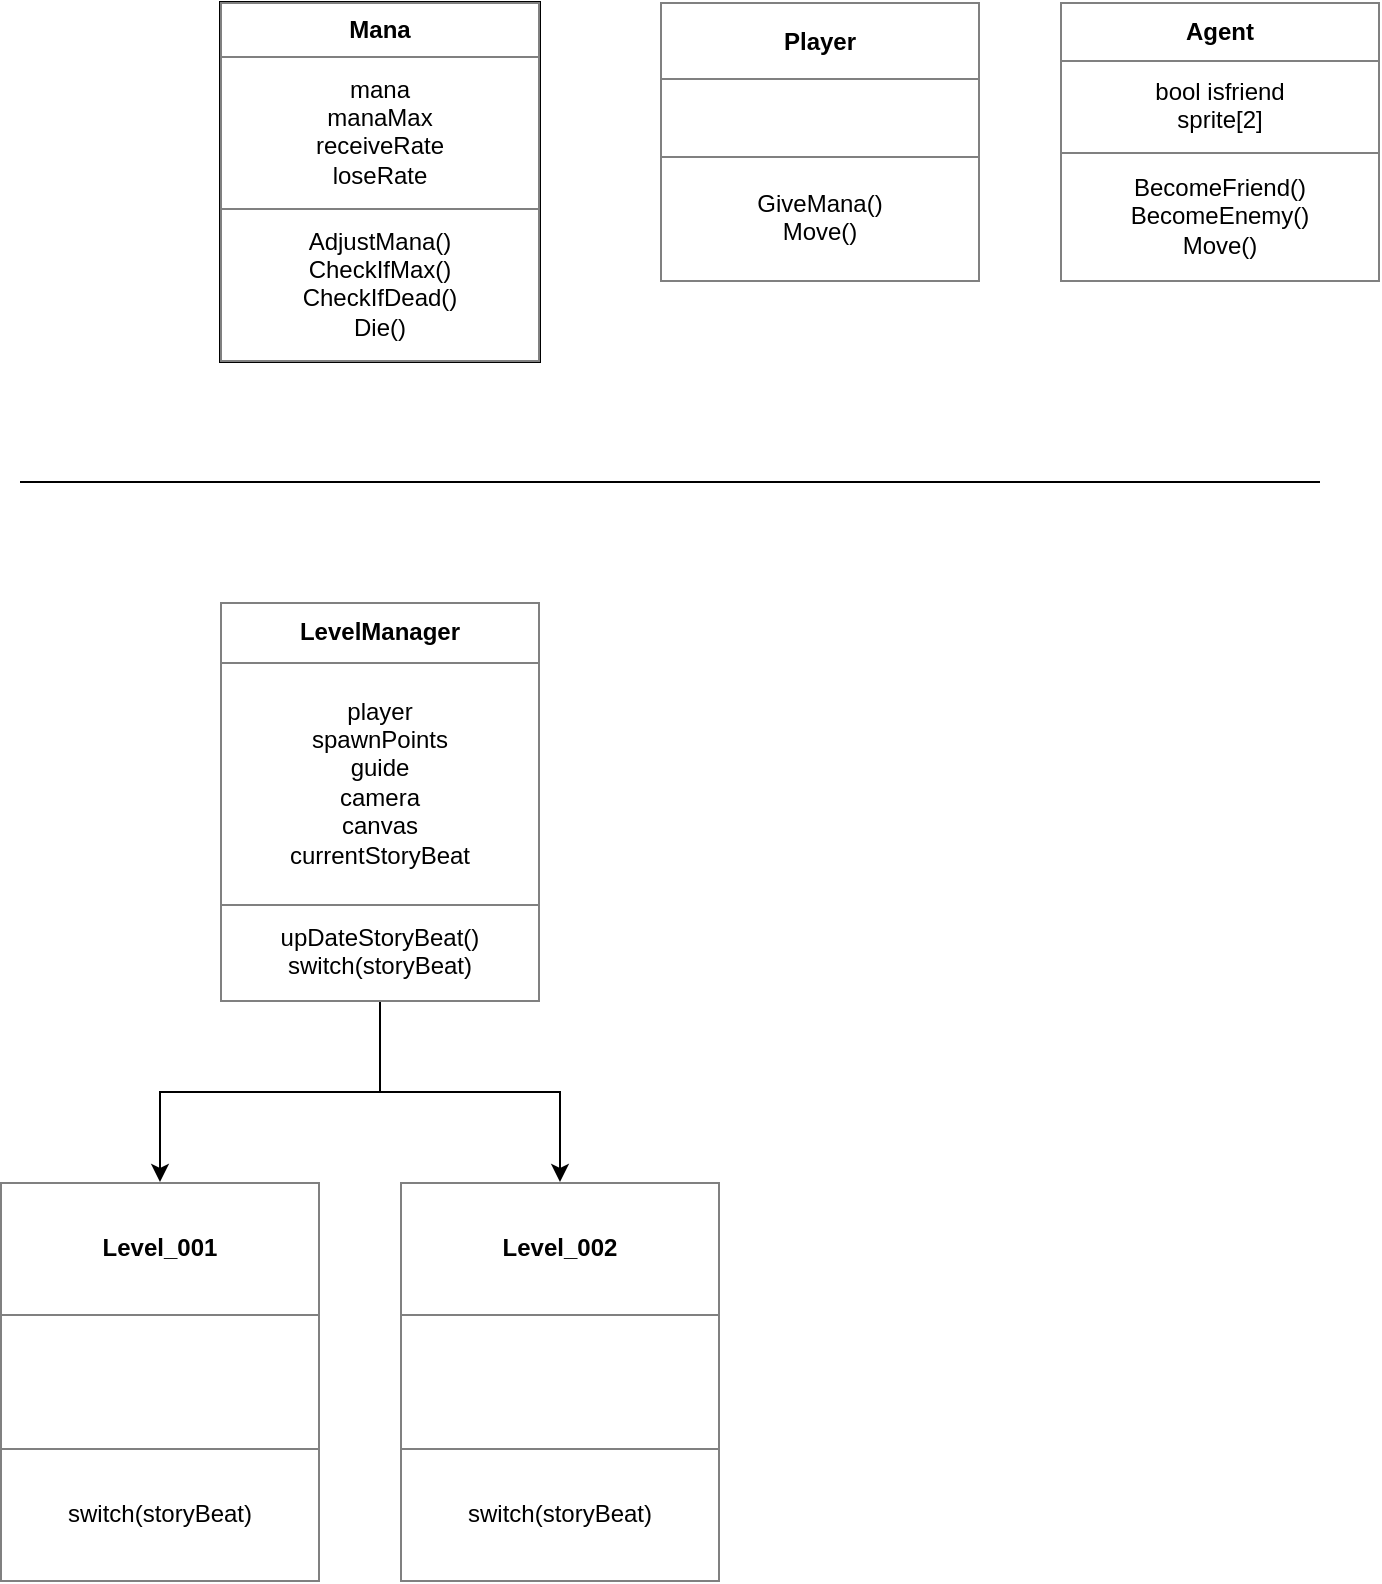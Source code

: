 <mxfile version="16.2.2" type="device"><diagram id="C5RBs43oDa-KdzZeNtuy" name="Page-1"><mxGraphModel dx="870" dy="608" grid="1" gridSize="10" guides="1" tooltips="1" connect="1" arrows="1" fold="1" page="1" pageScale="1" pageWidth="827" pageHeight="1169" math="0" shadow="0"><root><mxCell id="WIyWlLk6GJQsqaUBKTNV-0"/><mxCell id="WIyWlLk6GJQsqaUBKTNV-1" parent="WIyWlLk6GJQsqaUBKTNV-0"/><mxCell id="JJqGKtvAQQaqq_MDA1x1-11" value="&lt;table border=&quot;1&quot; width=&quot;100%&quot; cellpadding=&quot;4&quot; style=&quot;width: 100% ; height: 100% ; border-collapse: collapse&quot;&gt;&lt;tbody&gt;&lt;tr&gt;&lt;th align=&quot;center&quot;&gt;Mana&lt;/th&gt;&lt;/tr&gt;&lt;tr&gt;&lt;td align=&quot;center&quot;&gt;mana&lt;br&gt;manaMax&lt;br&gt;receiveRate&lt;br&gt;loseRate&lt;/td&gt;&lt;/tr&gt;&lt;tr&gt;&lt;td align=&quot;center&quot;&gt;AdjustMana()&lt;br&gt;CheckIfMax()&lt;br&gt;CheckIfDead()&lt;br&gt;Die()&lt;/td&gt;&lt;/tr&gt;&lt;/tbody&gt;&lt;/table&gt;" style="text;html=1;strokeColor=default;fillColor=none;overflow=fill;" vertex="1" parent="WIyWlLk6GJQsqaUBKTNV-1"><mxGeometry x="180" y="120" width="160" height="180" as="geometry"/></mxCell><mxCell id="JJqGKtvAQQaqq_MDA1x1-12" value="&lt;table border=&quot;1&quot; width=&quot;100%&quot; cellpadding=&quot;4&quot; style=&quot;width: 100% ; height: 100% ; border-collapse: collapse&quot;&gt;&lt;tbody&gt;&lt;tr&gt;&lt;th align=&quot;center&quot;&gt;Player&lt;/th&gt;&lt;/tr&gt;&lt;tr&gt;&lt;td align=&quot;center&quot;&gt;&lt;br&gt;&lt;/td&gt;&lt;/tr&gt;&lt;tr&gt;&lt;td align=&quot;center&quot;&gt;GiveMana()&lt;br&gt;Move()&lt;/td&gt;&lt;/tr&gt;&lt;/tbody&gt;&lt;/table&gt;" style="text;html=1;strokeColor=none;fillColor=none;overflow=fill;" vertex="1" parent="WIyWlLk6GJQsqaUBKTNV-1"><mxGeometry x="400" y="120" width="160" height="140" as="geometry"/></mxCell><mxCell id="JJqGKtvAQQaqq_MDA1x1-13" value="&lt;table border=&quot;1&quot; width=&quot;100%&quot; cellpadding=&quot;4&quot; style=&quot;width: 100% ; height: 100% ; border-collapse: collapse&quot;&gt;&lt;tbody&gt;&lt;tr&gt;&lt;th align=&quot;center&quot;&gt;Agent&lt;/th&gt;&lt;/tr&gt;&lt;tr&gt;&lt;td align=&quot;center&quot;&gt;bool isfriend&lt;br&gt;sprite[2]&lt;/td&gt;&lt;/tr&gt;&lt;tr&gt;&lt;td align=&quot;center&quot;&gt;BecomeFriend()&lt;br&gt;BecomeEnemy()&lt;br&gt;Move()&lt;/td&gt;&lt;/tr&gt;&lt;/tbody&gt;&lt;/table&gt;" style="text;html=1;strokeColor=none;fillColor=none;overflow=fill;" vertex="1" parent="WIyWlLk6GJQsqaUBKTNV-1"><mxGeometry x="600" y="120" width="160" height="140" as="geometry"/></mxCell><mxCell id="JJqGKtvAQQaqq_MDA1x1-14" value="" style="endArrow=none;html=1;rounded=0;" edge="1" parent="WIyWlLk6GJQsqaUBKTNV-1"><mxGeometry width="50" height="50" relative="1" as="geometry"><mxPoint x="80" y="360" as="sourcePoint"/><mxPoint x="730" y="360" as="targetPoint"/></mxGeometry></mxCell><mxCell id="JJqGKtvAQQaqq_MDA1x1-28" value="" style="edgeStyle=orthogonalEdgeStyle;rounded=0;orthogonalLoop=1;jettySize=auto;html=1;" edge="1" parent="WIyWlLk6GJQsqaUBKTNV-1" source="JJqGKtvAQQaqq_MDA1x1-26" target="JJqGKtvAQQaqq_MDA1x1-27"><mxGeometry relative="1" as="geometry"/></mxCell><mxCell id="JJqGKtvAQQaqq_MDA1x1-30" value="" style="edgeStyle=orthogonalEdgeStyle;rounded=0;orthogonalLoop=1;jettySize=auto;html=1;" edge="1" parent="WIyWlLk6GJQsqaUBKTNV-1" source="JJqGKtvAQQaqq_MDA1x1-26" target="JJqGKtvAQQaqq_MDA1x1-29"><mxGeometry relative="1" as="geometry"/></mxCell><mxCell id="JJqGKtvAQQaqq_MDA1x1-26" value="&lt;table border=&quot;1&quot; width=&quot;100%&quot; cellpadding=&quot;4&quot; style=&quot;width: 100% ; height: 100% ; border-collapse: collapse&quot;&gt;&lt;tbody&gt;&lt;tr&gt;&lt;th align=&quot;center&quot;&gt;LevelManager&lt;/th&gt;&lt;/tr&gt;&lt;tr&gt;&lt;td align=&quot;center&quot;&gt;player&lt;br&gt;spawnPoints&lt;br&gt;guide&lt;br&gt;camera&lt;br&gt;canvas&lt;br&gt;currentStoryBeat&lt;/td&gt;&lt;/tr&gt;&lt;tr&gt;&lt;td align=&quot;center&quot;&gt;upDateStoryBeat()&lt;br&gt;switch(storyBeat)&lt;/td&gt;&lt;/tr&gt;&lt;/tbody&gt;&lt;/table&gt;" style="text;html=1;strokeColor=none;fillColor=none;overflow=fill;" vertex="1" parent="WIyWlLk6GJQsqaUBKTNV-1"><mxGeometry x="180" y="420" width="160" height="200" as="geometry"/></mxCell><mxCell id="JJqGKtvAQQaqq_MDA1x1-27" value="&lt;table border=&quot;1&quot; width=&quot;100%&quot; cellpadding=&quot;4&quot; style=&quot;width: 100% ; height: 100% ; border-collapse: collapse&quot;&gt;&lt;tbody&gt;&lt;tr&gt;&lt;th align=&quot;center&quot;&gt;Level_001&lt;/th&gt;&lt;/tr&gt;&lt;tr&gt;&lt;td align=&quot;center&quot;&gt;&lt;br&gt;&lt;/td&gt;&lt;/tr&gt;&lt;tr&gt;&lt;td align=&quot;center&quot;&gt;switch(storyBeat)&lt;/td&gt;&lt;/tr&gt;&lt;/tbody&gt;&lt;/table&gt;" style="text;html=1;strokeColor=none;fillColor=none;overflow=fill;" vertex="1" parent="WIyWlLk6GJQsqaUBKTNV-1"><mxGeometry x="70" y="710" width="160" height="200" as="geometry"/></mxCell><mxCell id="JJqGKtvAQQaqq_MDA1x1-29" value="&lt;table border=&quot;1&quot; width=&quot;100%&quot; cellpadding=&quot;4&quot; style=&quot;width: 100% ; height: 100% ; border-collapse: collapse&quot;&gt;&lt;tbody&gt;&lt;tr&gt;&lt;th align=&quot;center&quot;&gt;Level_002&lt;/th&gt;&lt;/tr&gt;&lt;tr&gt;&lt;td align=&quot;center&quot;&gt;&lt;br&gt;&lt;/td&gt;&lt;/tr&gt;&lt;tr&gt;&lt;td align=&quot;center&quot;&gt;switch(storyBeat)&lt;/td&gt;&lt;/tr&gt;&lt;/tbody&gt;&lt;/table&gt;" style="text;html=1;strokeColor=none;fillColor=none;overflow=fill;" vertex="1" parent="WIyWlLk6GJQsqaUBKTNV-1"><mxGeometry x="270" y="710" width="160" height="200" as="geometry"/></mxCell></root></mxGraphModel></diagram></mxfile>